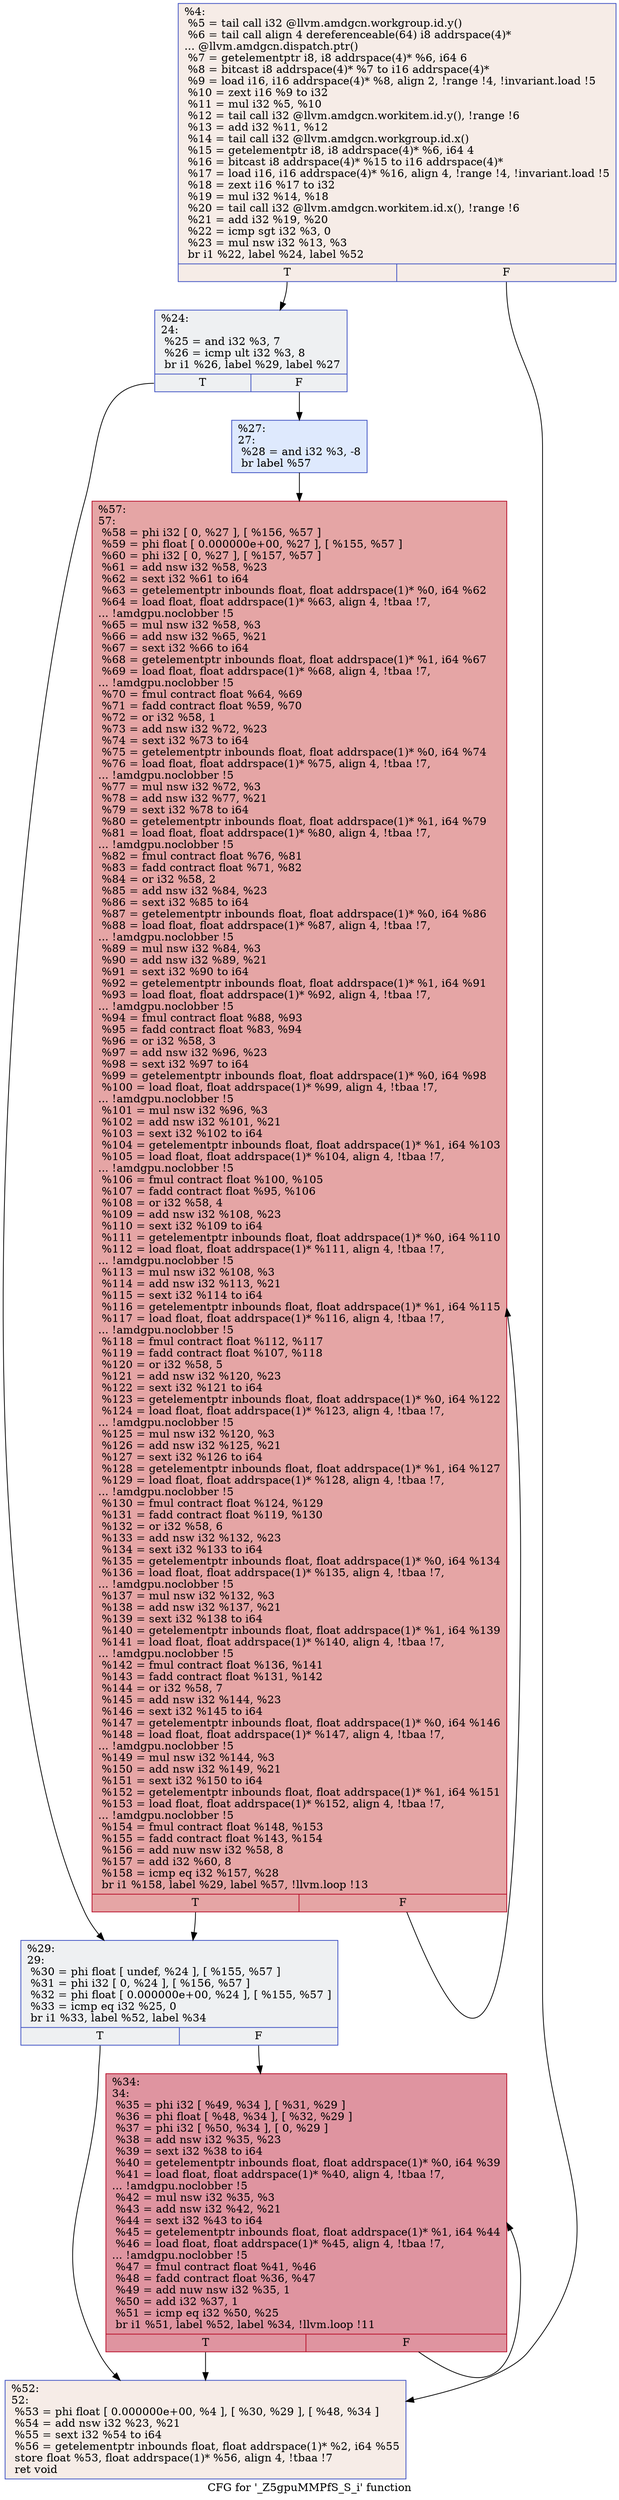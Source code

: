 digraph "CFG for '_Z5gpuMMPfS_S_i' function" {
	label="CFG for '_Z5gpuMMPfS_S_i' function";

	Node0x561aab0 [shape=record,color="#3d50c3ff", style=filled, fillcolor="#ead5c970",label="{%4:\l  %5 = tail call i32 @llvm.amdgcn.workgroup.id.y()\l  %6 = tail call align 4 dereferenceable(64) i8 addrspace(4)*\l... @llvm.amdgcn.dispatch.ptr()\l  %7 = getelementptr i8, i8 addrspace(4)* %6, i64 6\l  %8 = bitcast i8 addrspace(4)* %7 to i16 addrspace(4)*\l  %9 = load i16, i16 addrspace(4)* %8, align 2, !range !4, !invariant.load !5\l  %10 = zext i16 %9 to i32\l  %11 = mul i32 %5, %10\l  %12 = tail call i32 @llvm.amdgcn.workitem.id.y(), !range !6\l  %13 = add i32 %11, %12\l  %14 = tail call i32 @llvm.amdgcn.workgroup.id.x()\l  %15 = getelementptr i8, i8 addrspace(4)* %6, i64 4\l  %16 = bitcast i8 addrspace(4)* %15 to i16 addrspace(4)*\l  %17 = load i16, i16 addrspace(4)* %16, align 4, !range !4, !invariant.load !5\l  %18 = zext i16 %17 to i32\l  %19 = mul i32 %14, %18\l  %20 = tail call i32 @llvm.amdgcn.workitem.id.x(), !range !6\l  %21 = add i32 %19, %20\l  %22 = icmp sgt i32 %3, 0\l  %23 = mul nsw i32 %13, %3\l  br i1 %22, label %24, label %52\l|{<s0>T|<s1>F}}"];
	Node0x561aab0:s0 -> Node0x561e4b0;
	Node0x561aab0:s1 -> Node0x561e540;
	Node0x561e4b0 [shape=record,color="#3d50c3ff", style=filled, fillcolor="#d9dce170",label="{%24:\l24:                                               \l  %25 = and i32 %3, 7\l  %26 = icmp ult i32 %3, 8\l  br i1 %26, label %29, label %27\l|{<s0>T|<s1>F}}"];
	Node0x561e4b0:s0 -> Node0x561e800;
	Node0x561e4b0:s1 -> Node0x561e850;
	Node0x561e850 [shape=record,color="#3d50c3ff", style=filled, fillcolor="#b5cdfa70",label="{%27:\l27:                                               \l  %28 = and i32 %3, -8\l  br label %57\l}"];
	Node0x561e850 -> Node0x561ea50;
	Node0x561e800 [shape=record,color="#3d50c3ff", style=filled, fillcolor="#d9dce170",label="{%29:\l29:                                               \l  %30 = phi float [ undef, %24 ], [ %155, %57 ]\l  %31 = phi i32 [ 0, %24 ], [ %156, %57 ]\l  %32 = phi float [ 0.000000e+00, %24 ], [ %155, %57 ]\l  %33 = icmp eq i32 %25, 0\l  br i1 %33, label %52, label %34\l|{<s0>T|<s1>F}}"];
	Node0x561e800:s0 -> Node0x561e540;
	Node0x561e800:s1 -> Node0x561ccc0;
	Node0x561ccc0 [shape=record,color="#b70d28ff", style=filled, fillcolor="#b70d2870",label="{%34:\l34:                                               \l  %35 = phi i32 [ %49, %34 ], [ %31, %29 ]\l  %36 = phi float [ %48, %34 ], [ %32, %29 ]\l  %37 = phi i32 [ %50, %34 ], [ 0, %29 ]\l  %38 = add nsw i32 %35, %23\l  %39 = sext i32 %38 to i64\l  %40 = getelementptr inbounds float, float addrspace(1)* %0, i64 %39\l  %41 = load float, float addrspace(1)* %40, align 4, !tbaa !7,\l... !amdgpu.noclobber !5\l  %42 = mul nsw i32 %35, %3\l  %43 = add nsw i32 %42, %21\l  %44 = sext i32 %43 to i64\l  %45 = getelementptr inbounds float, float addrspace(1)* %1, i64 %44\l  %46 = load float, float addrspace(1)* %45, align 4, !tbaa !7,\l... !amdgpu.noclobber !5\l  %47 = fmul contract float %41, %46\l  %48 = fadd contract float %36, %47\l  %49 = add nuw nsw i32 %35, 1\l  %50 = add i32 %37, 1\l  %51 = icmp eq i32 %50, %25\l  br i1 %51, label %52, label %34, !llvm.loop !11\l|{<s0>T|<s1>F}}"];
	Node0x561ccc0:s0 -> Node0x561e540;
	Node0x561ccc0:s1 -> Node0x561ccc0;
	Node0x561e540 [shape=record,color="#3d50c3ff", style=filled, fillcolor="#ead5c970",label="{%52:\l52:                                               \l  %53 = phi float [ 0.000000e+00, %4 ], [ %30, %29 ], [ %48, %34 ]\l  %54 = add nsw i32 %23, %21\l  %55 = sext i32 %54 to i64\l  %56 = getelementptr inbounds float, float addrspace(1)* %2, i64 %55\l  store float %53, float addrspace(1)* %56, align 4, !tbaa !7\l  ret void\l}"];
	Node0x561ea50 [shape=record,color="#b70d28ff", style=filled, fillcolor="#c5333470",label="{%57:\l57:                                               \l  %58 = phi i32 [ 0, %27 ], [ %156, %57 ]\l  %59 = phi float [ 0.000000e+00, %27 ], [ %155, %57 ]\l  %60 = phi i32 [ 0, %27 ], [ %157, %57 ]\l  %61 = add nsw i32 %58, %23\l  %62 = sext i32 %61 to i64\l  %63 = getelementptr inbounds float, float addrspace(1)* %0, i64 %62\l  %64 = load float, float addrspace(1)* %63, align 4, !tbaa !7,\l... !amdgpu.noclobber !5\l  %65 = mul nsw i32 %58, %3\l  %66 = add nsw i32 %65, %21\l  %67 = sext i32 %66 to i64\l  %68 = getelementptr inbounds float, float addrspace(1)* %1, i64 %67\l  %69 = load float, float addrspace(1)* %68, align 4, !tbaa !7,\l... !amdgpu.noclobber !5\l  %70 = fmul contract float %64, %69\l  %71 = fadd contract float %59, %70\l  %72 = or i32 %58, 1\l  %73 = add nsw i32 %72, %23\l  %74 = sext i32 %73 to i64\l  %75 = getelementptr inbounds float, float addrspace(1)* %0, i64 %74\l  %76 = load float, float addrspace(1)* %75, align 4, !tbaa !7,\l... !amdgpu.noclobber !5\l  %77 = mul nsw i32 %72, %3\l  %78 = add nsw i32 %77, %21\l  %79 = sext i32 %78 to i64\l  %80 = getelementptr inbounds float, float addrspace(1)* %1, i64 %79\l  %81 = load float, float addrspace(1)* %80, align 4, !tbaa !7,\l... !amdgpu.noclobber !5\l  %82 = fmul contract float %76, %81\l  %83 = fadd contract float %71, %82\l  %84 = or i32 %58, 2\l  %85 = add nsw i32 %84, %23\l  %86 = sext i32 %85 to i64\l  %87 = getelementptr inbounds float, float addrspace(1)* %0, i64 %86\l  %88 = load float, float addrspace(1)* %87, align 4, !tbaa !7,\l... !amdgpu.noclobber !5\l  %89 = mul nsw i32 %84, %3\l  %90 = add nsw i32 %89, %21\l  %91 = sext i32 %90 to i64\l  %92 = getelementptr inbounds float, float addrspace(1)* %1, i64 %91\l  %93 = load float, float addrspace(1)* %92, align 4, !tbaa !7,\l... !amdgpu.noclobber !5\l  %94 = fmul contract float %88, %93\l  %95 = fadd contract float %83, %94\l  %96 = or i32 %58, 3\l  %97 = add nsw i32 %96, %23\l  %98 = sext i32 %97 to i64\l  %99 = getelementptr inbounds float, float addrspace(1)* %0, i64 %98\l  %100 = load float, float addrspace(1)* %99, align 4, !tbaa !7,\l... !amdgpu.noclobber !5\l  %101 = mul nsw i32 %96, %3\l  %102 = add nsw i32 %101, %21\l  %103 = sext i32 %102 to i64\l  %104 = getelementptr inbounds float, float addrspace(1)* %1, i64 %103\l  %105 = load float, float addrspace(1)* %104, align 4, !tbaa !7,\l... !amdgpu.noclobber !5\l  %106 = fmul contract float %100, %105\l  %107 = fadd contract float %95, %106\l  %108 = or i32 %58, 4\l  %109 = add nsw i32 %108, %23\l  %110 = sext i32 %109 to i64\l  %111 = getelementptr inbounds float, float addrspace(1)* %0, i64 %110\l  %112 = load float, float addrspace(1)* %111, align 4, !tbaa !7,\l... !amdgpu.noclobber !5\l  %113 = mul nsw i32 %108, %3\l  %114 = add nsw i32 %113, %21\l  %115 = sext i32 %114 to i64\l  %116 = getelementptr inbounds float, float addrspace(1)* %1, i64 %115\l  %117 = load float, float addrspace(1)* %116, align 4, !tbaa !7,\l... !amdgpu.noclobber !5\l  %118 = fmul contract float %112, %117\l  %119 = fadd contract float %107, %118\l  %120 = or i32 %58, 5\l  %121 = add nsw i32 %120, %23\l  %122 = sext i32 %121 to i64\l  %123 = getelementptr inbounds float, float addrspace(1)* %0, i64 %122\l  %124 = load float, float addrspace(1)* %123, align 4, !tbaa !7,\l... !amdgpu.noclobber !5\l  %125 = mul nsw i32 %120, %3\l  %126 = add nsw i32 %125, %21\l  %127 = sext i32 %126 to i64\l  %128 = getelementptr inbounds float, float addrspace(1)* %1, i64 %127\l  %129 = load float, float addrspace(1)* %128, align 4, !tbaa !7,\l... !amdgpu.noclobber !5\l  %130 = fmul contract float %124, %129\l  %131 = fadd contract float %119, %130\l  %132 = or i32 %58, 6\l  %133 = add nsw i32 %132, %23\l  %134 = sext i32 %133 to i64\l  %135 = getelementptr inbounds float, float addrspace(1)* %0, i64 %134\l  %136 = load float, float addrspace(1)* %135, align 4, !tbaa !7,\l... !amdgpu.noclobber !5\l  %137 = mul nsw i32 %132, %3\l  %138 = add nsw i32 %137, %21\l  %139 = sext i32 %138 to i64\l  %140 = getelementptr inbounds float, float addrspace(1)* %1, i64 %139\l  %141 = load float, float addrspace(1)* %140, align 4, !tbaa !7,\l... !amdgpu.noclobber !5\l  %142 = fmul contract float %136, %141\l  %143 = fadd contract float %131, %142\l  %144 = or i32 %58, 7\l  %145 = add nsw i32 %144, %23\l  %146 = sext i32 %145 to i64\l  %147 = getelementptr inbounds float, float addrspace(1)* %0, i64 %146\l  %148 = load float, float addrspace(1)* %147, align 4, !tbaa !7,\l... !amdgpu.noclobber !5\l  %149 = mul nsw i32 %144, %3\l  %150 = add nsw i32 %149, %21\l  %151 = sext i32 %150 to i64\l  %152 = getelementptr inbounds float, float addrspace(1)* %1, i64 %151\l  %153 = load float, float addrspace(1)* %152, align 4, !tbaa !7,\l... !amdgpu.noclobber !5\l  %154 = fmul contract float %148, %153\l  %155 = fadd contract float %143, %154\l  %156 = add nuw nsw i32 %58, 8\l  %157 = add i32 %60, 8\l  %158 = icmp eq i32 %157, %28\l  br i1 %158, label %29, label %57, !llvm.loop !13\l|{<s0>T|<s1>F}}"];
	Node0x561ea50:s0 -> Node0x561e800;
	Node0x561ea50:s1 -> Node0x561ea50;
}
